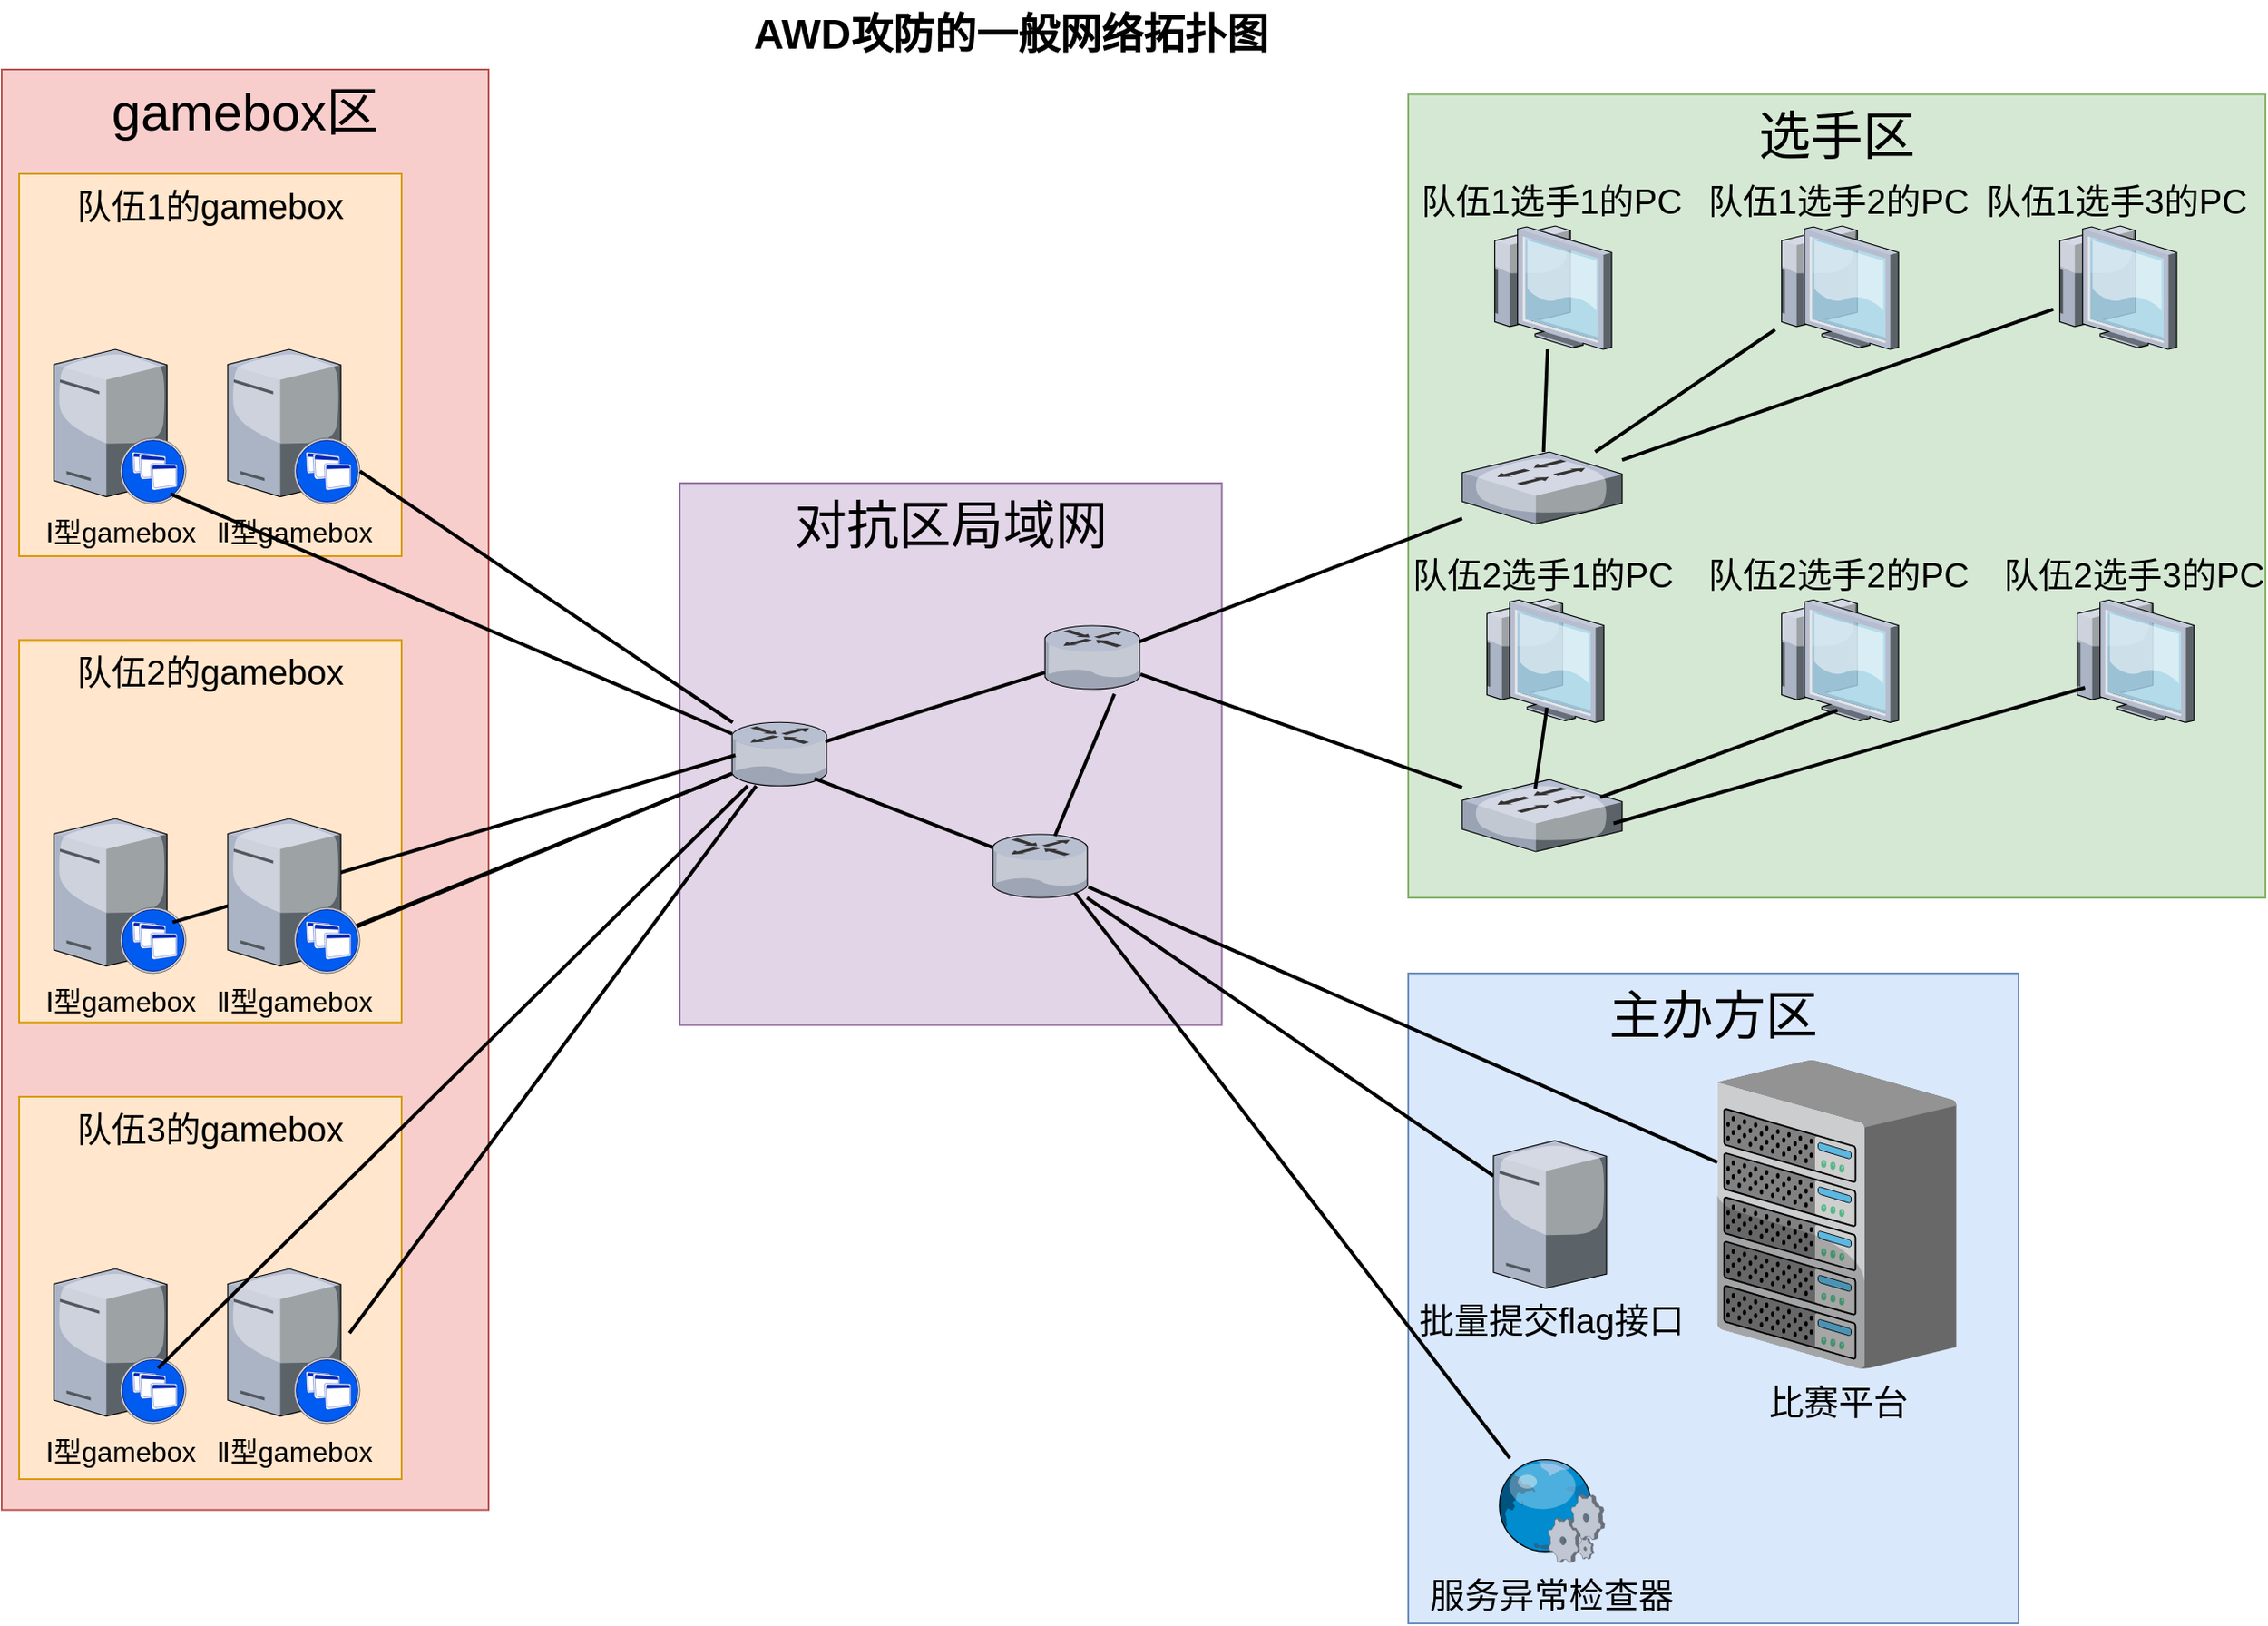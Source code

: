 <mxfile version="21.1.5" type="github">
  <diagram name="Page-1" id="e3a06f82-3646-2815-327d-82caf3d4e204">
    <mxGraphModel dx="1793" dy="988" grid="1" gridSize="10" guides="1" tooltips="1" connect="1" arrows="1" fold="1" page="1" pageScale="1.5" pageWidth="1169" pageHeight="826" background="none" math="0" shadow="0">
      <root>
        <mxCell id="0" style=";html=1;" />
        <mxCell id="1" style=";html=1;" parent="0" />
        <mxCell id="6a7d8f32e03d9370-59" value="gamebox区" style="whiteSpace=wrap;html=1;fillColor=#f8cecc;fontSize=30;strokeColor=#b85450;verticalAlign=top;" parent="1" vertex="1">
          <mxGeometry x="350" y="70" width="280" height="828.75" as="geometry" />
        </mxCell>
        <mxCell id="VbVKWjmdICGIL14PwxE1-16" value="队伍1的gamebox" style="whiteSpace=wrap;html=1;aspect=fixed;fillColor=#ffe6cc;strokeColor=#d79b00;verticalAlign=top;fontSize=20;" vertex="1" parent="1">
          <mxGeometry x="360" y="130" width="220" height="220" as="geometry" />
        </mxCell>
        <mxCell id="VbVKWjmdICGIL14PwxE1-18" value="队伍2的gamebox" style="whiteSpace=wrap;html=1;aspect=fixed;fillColor=#ffe6cc;strokeColor=#d79b00;verticalAlign=top;fontSize=20;" vertex="1" parent="1">
          <mxGeometry x="360" y="398.25" width="220" height="220" as="geometry" />
        </mxCell>
        <mxCell id="VbVKWjmdICGIL14PwxE1-19" value="队伍3的gamebox" style="whiteSpace=wrap;html=1;aspect=fixed;fillColor=#ffe6cc;strokeColor=#d79b00;verticalAlign=top;fontSize=20;" vertex="1" parent="1">
          <mxGeometry x="360" y="661" width="220" height="220" as="geometry" />
        </mxCell>
        <mxCell id="VbVKWjmdICGIL14PwxE1-3" value="对抗区局域网" style="whiteSpace=wrap;html=1;aspect=fixed;fillColor=#e1d5e7;strokeColor=#9673a6;align=center;horizontal=1;verticalAlign=top;fontSize=30;" vertex="1" parent="1">
          <mxGeometry x="740" y="308" width="311.75" height="311.75" as="geometry" />
        </mxCell>
        <mxCell id="6a7d8f32e03d9370-61" value="选手区" style="whiteSpace=wrap;html=1;fillColor=#d5e8d4;fontSize=30;strokeColor=#82b366;verticalAlign=top;" parent="1" vertex="1">
          <mxGeometry x="1159" y="84.25" width="493" height="462.25" as="geometry" />
        </mxCell>
        <mxCell id="6a7d8f32e03d9370-60" value="主办方区" style="whiteSpace=wrap;html=1;fillColor=#dae8fc;fontSize=30;strokeColor=#6c8ebf;verticalAlign=top;" parent="1" vertex="1">
          <mxGeometry x="1159" y="590" width="351" height="374" as="geometry" />
        </mxCell>
        <mxCell id="6a7d8f32e03d9370-8" value="Ⅱ型gamebox" style="verticalLabelPosition=bottom;aspect=fixed;html=1;verticalAlign=top;strokeColor=none;shape=mxgraph.citrix.xenapp_server;fillColor=#66B2FF;gradientColor=#0066CC;fontSize=16;" parent="1" vertex="1">
          <mxGeometry x="480.0" y="760" width="76" height="89" as="geometry" />
        </mxCell>
        <mxCell id="6a7d8f32e03d9370-9" value="Ⅰ型gamebox" style="verticalLabelPosition=bottom;aspect=fixed;html=1;verticalAlign=top;strokeColor=none;shape=mxgraph.citrix.xenapp_server;fillColor=#66B2FF;gradientColor=#0066CC;fontSize=16;" parent="1" vertex="1">
          <mxGeometry x="380.0" y="760" width="76" height="89" as="geometry" />
        </mxCell>
        <mxCell id="6a7d8f32e03d9370-10" value="Ⅰ型gamebox" style="verticalLabelPosition=bottom;aspect=fixed;html=1;verticalAlign=top;strokeColor=none;shape=mxgraph.citrix.xenapp_server;fillColor=#66B2FF;gradientColor=#0066CC;fontSize=16;" parent="1" vertex="1">
          <mxGeometry x="380.0" y="501" width="76" height="89" as="geometry" />
        </mxCell>
        <mxCell id="6a7d8f32e03d9370-12" value="Ⅱ型gamebox" style="verticalLabelPosition=bottom;aspect=fixed;html=1;verticalAlign=top;strokeColor=none;shape=mxgraph.citrix.xenapp_server;fillColor=#66B2FF;gradientColor=#0066CC;fontSize=16;" parent="1" vertex="1">
          <mxGeometry x="480.0" y="231" width="76" height="89" as="geometry" />
        </mxCell>
        <mxCell id="6a7d8f32e03d9370-50" style="edgeStyle=none;rounded=0;html=1;startSize=10;endSize=10;jettySize=auto;orthogonalLoop=1;fontSize=14;endArrow=none;endFill=0;strokeWidth=2;" parent="1" source="VbVKWjmdICGIL14PwxE1-7" target="6a7d8f32e03d9370-16" edge="1">
          <mxGeometry relative="1" as="geometry" />
        </mxCell>
        <mxCell id="6a7d8f32e03d9370-52" style="edgeStyle=none;rounded=0;html=1;startSize=10;endSize=10;jettySize=auto;orthogonalLoop=1;fontSize=14;endArrow=none;endFill=0;strokeWidth=2;exitX=0.923;exitY=0.288;exitDx=0;exitDy=0;exitPerimeter=0;" parent="1" source="VbVKWjmdICGIL14PwxE1-8" target="6a7d8f32e03d9370-26" edge="1">
          <mxGeometry relative="1" as="geometry" />
        </mxCell>
        <mxCell id="6a7d8f32e03d9370-56" style="edgeStyle=none;rounded=0;html=1;startSize=10;endSize=10;jettySize=auto;orthogonalLoop=1;fontSize=14;endArrow=none;endFill=0;strokeWidth=2;" parent="1" source="VbVKWjmdICGIL14PwxE1-7" target="VbVKWjmdICGIL14PwxE1-4" edge="1">
          <mxGeometry relative="1" as="geometry">
            <mxPoint x="1409.0" y="824.473" as="targetPoint" />
          </mxGeometry>
        </mxCell>
        <mxCell id="6a7d8f32e03d9370-13" value="" style="verticalLabelPosition=bottom;aspect=fixed;html=1;verticalAlign=top;strokeColor=none;shape=mxgraph.citrix.router;fillColor=#66B2FF;gradientColor=#0066CC;fontSize=14;" parent="1" vertex="1">
          <mxGeometry x="770" y="445.63" width="55" height="36.5" as="geometry" />
        </mxCell>
        <mxCell id="6a7d8f32e03d9370-16" value="比赛平台" style="verticalLabelPosition=bottom;aspect=fixed;html=1;verticalAlign=top;strokeColor=none;shape=mxgraph.citrix.chassis;fillColor=#66B2FF;gradientColor=#0066CC;fontSize=20;" parent="1" vertex="1">
          <mxGeometry x="1336.75" y="640" width="137.5" height="177.5" as="geometry" />
        </mxCell>
        <mxCell id="6a7d8f32e03d9370-44" style="edgeStyle=none;rounded=0;html=1;startSize=10;endSize=10;jettySize=auto;orthogonalLoop=1;fontSize=14;endArrow=none;endFill=0;strokeWidth=2;" parent="1" source="6a7d8f32e03d9370-12" target="6a7d8f32e03d9370-13" edge="1">
          <mxGeometry relative="1" as="geometry">
            <mxPoint x="820.053" y="249" as="sourcePoint" />
          </mxGeometry>
        </mxCell>
        <mxCell id="6a7d8f32e03d9370-45" style="edgeStyle=none;rounded=0;html=1;startSize=10;endSize=10;jettySize=auto;orthogonalLoop=1;fontSize=14;endArrow=none;endFill=0;strokeWidth=2;exitX=0.97;exitY=0.702;exitDx=0;exitDy=0;exitPerimeter=0;" parent="1" source="6a7d8f32e03d9370-11" target="6a7d8f32e03d9370-13" edge="1">
          <mxGeometry relative="1" as="geometry">
            <mxPoint x="720" y="390" as="sourcePoint" />
          </mxGeometry>
        </mxCell>
        <mxCell id="6a7d8f32e03d9370-46" style="edgeStyle=none;rounded=0;html=1;startSize=10;endSize=10;jettySize=auto;orthogonalLoop=1;fontSize=14;endArrow=none;endFill=0;strokeWidth=2;exitX=0.954;exitY=0.699;exitDx=0;exitDy=0;exitPerimeter=0;" parent="1" source="6a7d8f32e03d9370-11" target="6a7d8f32e03d9370-13" edge="1">
          <mxGeometry relative="1" as="geometry">
            <mxPoint x="834.0" y="544.241" as="sourcePoint" />
          </mxGeometry>
        </mxCell>
        <mxCell id="6a7d8f32e03d9370-47" style="edgeStyle=none;rounded=0;html=1;startSize=10;endSize=10;jettySize=auto;orthogonalLoop=1;fontSize=14;endArrow=none;endFill=0;strokeWidth=2;exitX=0.789;exitY=0.643;exitDx=0;exitDy=0;exitPerimeter=0;" parent="1" source="6a7d8f32e03d9370-9" target="6a7d8f32e03d9370-13" edge="1">
          <mxGeometry relative="1" as="geometry">
            <mxPoint x="834" y="679" as="sourcePoint" />
          </mxGeometry>
        </mxCell>
        <mxCell id="6a7d8f32e03d9370-48" style="edgeStyle=none;rounded=0;html=1;startSize=10;endSize=10;jettySize=auto;orthogonalLoop=1;fontSize=14;endArrow=none;endFill=0;strokeWidth=2;exitX=0.921;exitY=0.416;exitDx=0;exitDy=0;exitPerimeter=0;" parent="1" source="6a7d8f32e03d9370-8" target="6a7d8f32e03d9370-13" edge="1">
          <mxGeometry relative="1" as="geometry">
            <mxPoint x="833.81" y="813" as="sourcePoint" />
          </mxGeometry>
        </mxCell>
        <mxCell id="6a7d8f32e03d9370-53" style="edgeStyle=none;rounded=0;html=1;startSize=10;endSize=10;jettySize=auto;orthogonalLoop=1;fontSize=14;endArrow=none;endFill=0;strokeWidth=2;" parent="1" source="6a7d8f32e03d9370-26" target="6a7d8f32e03d9370-29" edge="1">
          <mxGeometry relative="1" as="geometry" />
        </mxCell>
        <mxCell id="6a7d8f32e03d9370-54" style="edgeStyle=none;rounded=0;html=1;startSize=10;endSize=10;jettySize=auto;orthogonalLoop=1;fontSize=14;endArrow=none;endFill=0;strokeWidth=2;" parent="1" source="6a7d8f32e03d9370-26" target="6a7d8f32e03d9370-28" edge="1">
          <mxGeometry relative="1" as="geometry" />
        </mxCell>
        <mxCell id="6a7d8f32e03d9370-55" style="edgeStyle=none;rounded=0;html=1;startSize=10;endSize=10;jettySize=auto;orthogonalLoop=1;fontSize=14;endArrow=none;endFill=0;strokeWidth=2;" parent="1" source="6a7d8f32e03d9370-26" target="6a7d8f32e03d9370-27" edge="1">
          <mxGeometry relative="1" as="geometry" />
        </mxCell>
        <mxCell id="6a7d8f32e03d9370-26" value="" style="verticalLabelPosition=bottom;aspect=fixed;html=1;verticalAlign=top;strokeColor=none;shape=mxgraph.citrix.switch;fillColor=#66B2FF;gradientColor=#0066CC;fontSize=14;" parent="1" vertex="1">
          <mxGeometry x="1190" y="290" width="92" height="41.5" as="geometry" />
        </mxCell>
        <mxCell id="6a7d8f32e03d9370-27" value="队伍1选手3的PC" style="verticalLabelPosition=top;aspect=fixed;html=1;verticalAlign=bottom;strokeColor=none;shape=mxgraph.citrix.thin_client;fillColor=#66B2FF;gradientColor=#0066CC;fontSize=20;labelPosition=center;align=center;" parent="1" vertex="1">
          <mxGeometry x="1530" y="160" width="71" height="71" as="geometry" />
        </mxCell>
        <mxCell id="6a7d8f32e03d9370-28" value="队伍1选手2的PC" style="verticalLabelPosition=top;aspect=fixed;html=1;verticalAlign=bottom;strokeColor=none;shape=mxgraph.citrix.thin_client;fillColor=#66B2FF;gradientColor=#0066CC;fontSize=20;labelPosition=center;align=center;" parent="1" vertex="1">
          <mxGeometry x="1370" y="160" width="71" height="71" as="geometry" />
        </mxCell>
        <mxCell id="6a7d8f32e03d9370-29" value="队伍1选手1的PC" style="verticalLabelPosition=top;aspect=fixed;html=1;verticalAlign=bottom;strokeColor=none;shape=mxgraph.citrix.thin_client;fillColor=#66B2FF;gradientColor=#0066CC;fontSize=20;labelPosition=center;align=center;" parent="1" vertex="1">
          <mxGeometry x="1205" y="160" width="71" height="71" as="geometry" />
        </mxCell>
        <mxCell id="6a7d8f32e03d9370-49" style="edgeStyle=none;rounded=0;html=1;startSize=10;endSize=10;jettySize=auto;orthogonalLoop=1;fontSize=14;endArrow=none;endFill=0;strokeWidth=2;entryX=0.845;entryY=0.89;entryDx=0;entryDy=0;entryPerimeter=0;" parent="1" source="6a7d8f32e03d9370-30" target="VbVKWjmdICGIL14PwxE1-7" edge="1">
          <mxGeometry relative="1" as="geometry" />
        </mxCell>
        <mxCell id="6a7d8f32e03d9370-30" value="服务异常检查器" style="verticalLabelPosition=bottom;aspect=fixed;html=1;verticalAlign=top;strokeColor=none;shape=mxgraph.citrix.web_service;fillColor=#66B2FF;gradientColor=#0066CC;fontSize=20;" parent="1" vertex="1">
          <mxGeometry x="1209" y="869" width="63" height="60" as="geometry" />
        </mxCell>
        <mxCell id="6a7d8f32e03d9370-62" value="AWD攻防的一般网络拓扑图" style="text;strokeColor=none;fillColor=none;html=1;fontSize=24;fontStyle=1;verticalAlign=middle;align=center;" parent="1" vertex="1">
          <mxGeometry x="499" y="30" width="861" height="40" as="geometry" />
        </mxCell>
        <mxCell id="VbVKWjmdICGIL14PwxE1-4" value="批量提交flag接口" style="verticalLabelPosition=bottom;sketch=0;aspect=fixed;html=1;verticalAlign=top;strokeColor=none;align=center;outlineConnect=0;shape=mxgraph.citrix.license_server;fontSize=20;" vertex="1" parent="1">
          <mxGeometry x="1208" y="686.25" width="65" height="85" as="geometry" />
        </mxCell>
        <mxCell id="VbVKWjmdICGIL14PwxE1-5" value="" style="verticalLabelPosition=bottom;aspect=fixed;html=1;verticalAlign=top;strokeColor=none;shape=mxgraph.citrix.switch;fillColor=#66B2FF;gradientColor=#0066CC;fontSize=14;" vertex="1" parent="1">
          <mxGeometry x="1190" y="478.5" width="92" height="41.5" as="geometry" />
        </mxCell>
        <mxCell id="VbVKWjmdICGIL14PwxE1-7" value="" style="verticalLabelPosition=bottom;aspect=fixed;html=1;verticalAlign=top;strokeColor=none;shape=mxgraph.citrix.router;fillColor=#66B2FF;gradientColor=#0066CC;fontSize=14;" vertex="1" parent="1">
          <mxGeometry x="920" y="510" width="55" height="36.5" as="geometry" />
        </mxCell>
        <mxCell id="VbVKWjmdICGIL14PwxE1-8" value="" style="verticalLabelPosition=bottom;aspect=fixed;html=1;verticalAlign=top;strokeColor=none;shape=mxgraph.citrix.router;fillColor=#66B2FF;gradientColor=#0066CC;fontSize=14;" vertex="1" parent="1">
          <mxGeometry x="950" y="390" width="55" height="36.5" as="geometry" />
        </mxCell>
        <mxCell id="VbVKWjmdICGIL14PwxE1-9" style="edgeStyle=none;rounded=0;html=1;startSize=10;endSize=10;jettySize=auto;orthogonalLoop=1;fontSize=14;endArrow=none;endFill=0;strokeWidth=2;entryX=0.864;entryY=0.884;entryDx=0;entryDy=0;entryPerimeter=0;" edge="1" parent="1" source="VbVKWjmdICGIL14PwxE1-7" target="6a7d8f32e03d9370-13">
          <mxGeometry relative="1" as="geometry">
            <mxPoint x="468" y="863" as="sourcePoint" />
            <mxPoint x="838" y="556" as="targetPoint" />
          </mxGeometry>
        </mxCell>
        <mxCell id="VbVKWjmdICGIL14PwxE1-10" style="edgeStyle=none;rounded=0;html=1;startSize=10;endSize=10;jettySize=auto;orthogonalLoop=1;fontSize=14;endArrow=none;endFill=0;strokeWidth=2;exitX=0.65;exitY=0.027;exitDx=0;exitDy=0;exitPerimeter=0;entryX=0.727;entryY=1.075;entryDx=0;entryDy=0;entryPerimeter=0;" edge="1" parent="1" source="VbVKWjmdICGIL14PwxE1-7" target="VbVKWjmdICGIL14PwxE1-8">
          <mxGeometry relative="1" as="geometry">
            <mxPoint x="478" y="873" as="sourcePoint" />
            <mxPoint x="848" y="566" as="targetPoint" />
          </mxGeometry>
        </mxCell>
        <mxCell id="VbVKWjmdICGIL14PwxE1-11" style="edgeStyle=none;rounded=0;html=1;startSize=10;endSize=10;jettySize=auto;orthogonalLoop=1;fontSize=14;endArrow=none;endFill=0;strokeWidth=2;exitX=0.977;exitY=0.301;exitDx=0;exitDy=0;exitPerimeter=0;" edge="1" parent="1" source="6a7d8f32e03d9370-13" target="VbVKWjmdICGIL14PwxE1-8">
          <mxGeometry relative="1" as="geometry">
            <mxPoint x="488" y="883" as="sourcePoint" />
            <mxPoint x="858" y="576" as="targetPoint" />
          </mxGeometry>
        </mxCell>
        <mxCell id="VbVKWjmdICGIL14PwxE1-12" style="edgeStyle=none;rounded=0;html=1;startSize=10;endSize=10;jettySize=auto;orthogonalLoop=1;fontSize=14;endArrow=none;endFill=0;strokeWidth=2;" edge="1" parent="1" source="VbVKWjmdICGIL14PwxE1-8" target="VbVKWjmdICGIL14PwxE1-5">
          <mxGeometry relative="1" as="geometry">
            <mxPoint x="1010" y="470" as="sourcePoint" />
            <mxPoint x="1241" y="220" as="targetPoint" />
          </mxGeometry>
        </mxCell>
        <mxCell id="VbVKWjmdICGIL14PwxE1-14" value="Ⅰ型gamebox" style="verticalLabelPosition=bottom;aspect=fixed;html=1;verticalAlign=top;strokeColor=none;shape=mxgraph.citrix.xenapp_server;fillColor=#66B2FF;gradientColor=#0066CC;fontSize=16;" vertex="1" parent="1">
          <mxGeometry x="380.0" y="231" width="76" height="89" as="geometry" />
        </mxCell>
        <mxCell id="VbVKWjmdICGIL14PwxE1-15" style="edgeStyle=none;rounded=0;html=1;startSize=10;endSize=10;jettySize=auto;orthogonalLoop=1;fontSize=14;endArrow=none;endFill=0;strokeWidth=2;exitX=0.882;exitY=0.935;exitDx=0;exitDy=0;exitPerimeter=0;" edge="1" parent="1" source="VbVKWjmdICGIL14PwxE1-14" target="6a7d8f32e03d9370-13">
          <mxGeometry relative="1" as="geometry">
            <mxPoint x="474" y="245" as="sourcePoint" />
            <mxPoint x="815" y="523" as="targetPoint" />
          </mxGeometry>
        </mxCell>
        <mxCell id="VbVKWjmdICGIL14PwxE1-21" value="队伍2选手1的PC" style="verticalLabelPosition=top;aspect=fixed;html=1;verticalAlign=bottom;strokeColor=none;shape=mxgraph.citrix.thin_client;fillColor=#66B2FF;gradientColor=#0066CC;fontSize=20;labelPosition=center;align=center;" vertex="1" parent="1">
          <mxGeometry x="1200.5" y="374.63" width="71" height="71" as="geometry" />
        </mxCell>
        <mxCell id="VbVKWjmdICGIL14PwxE1-22" value="队伍2选手2的PC" style="verticalLabelPosition=top;aspect=fixed;html=1;verticalAlign=bottom;strokeColor=none;shape=mxgraph.citrix.thin_client;fillColor=#66B2FF;gradientColor=#0066CC;fontSize=20;labelPosition=center;align=center;" vertex="1" parent="1">
          <mxGeometry x="1370" y="374.63" width="71" height="71" as="geometry" />
        </mxCell>
        <mxCell id="VbVKWjmdICGIL14PwxE1-23" value="队伍2选手3的PC" style="verticalLabelPosition=top;aspect=fixed;html=1;verticalAlign=bottom;strokeColor=none;shape=mxgraph.citrix.thin_client;fillColor=#66B2FF;gradientColor=#0066CC;fontSize=20;labelPosition=center;align=center;" vertex="1" parent="1">
          <mxGeometry x="1540" y="374.63" width="71" height="71" as="geometry" />
        </mxCell>
        <mxCell id="VbVKWjmdICGIL14PwxE1-24" style="edgeStyle=none;rounded=0;html=1;startSize=10;endSize=10;jettySize=auto;orthogonalLoop=1;fontSize=14;endArrow=none;endFill=0;strokeWidth=2;exitX=0.457;exitY=0.127;exitDx=0;exitDy=0;exitPerimeter=0;entryX=0.539;entryY=0.88;entryDx=0;entryDy=0;entryPerimeter=0;" edge="1" parent="1" source="VbVKWjmdICGIL14PwxE1-5" target="VbVKWjmdICGIL14PwxE1-21">
          <mxGeometry relative="1" as="geometry">
            <mxPoint x="1292" y="305" as="sourcePoint" />
            <mxPoint x="1540" y="218" as="targetPoint" />
          </mxGeometry>
        </mxCell>
        <mxCell id="VbVKWjmdICGIL14PwxE1-25" style="edgeStyle=none;rounded=0;html=1;startSize=10;endSize=10;jettySize=auto;orthogonalLoop=1;fontSize=14;endArrow=none;endFill=0;strokeWidth=2;exitX=0.864;exitY=0.247;exitDx=0;exitDy=0;exitPerimeter=0;entryX=0.504;entryY=0.903;entryDx=0;entryDy=0;entryPerimeter=0;" edge="1" parent="1" source="VbVKWjmdICGIL14PwxE1-5" target="VbVKWjmdICGIL14PwxE1-22">
          <mxGeometry relative="1" as="geometry">
            <mxPoint x="1302" y="315" as="sourcePoint" />
            <mxPoint x="1550" y="228" as="targetPoint" />
          </mxGeometry>
        </mxCell>
        <mxCell id="VbVKWjmdICGIL14PwxE1-26" style="edgeStyle=none;rounded=0;html=1;startSize=10;endSize=10;jettySize=auto;orthogonalLoop=1;fontSize=14;endArrow=none;endFill=0;strokeWidth=2;exitX=0.946;exitY=0.608;exitDx=0;exitDy=0;exitPerimeter=0;entryX=0.116;entryY=0.718;entryDx=0;entryDy=0;entryPerimeter=0;" edge="1" parent="1" source="VbVKWjmdICGIL14PwxE1-5" target="VbVKWjmdICGIL14PwxE1-23">
          <mxGeometry relative="1" as="geometry">
            <mxPoint x="1312" y="325" as="sourcePoint" />
            <mxPoint x="1560" y="238" as="targetPoint" />
          </mxGeometry>
        </mxCell>
        <mxCell id="VbVKWjmdICGIL14PwxE1-27" value="" style="edgeStyle=none;rounded=0;html=1;startSize=10;endSize=10;jettySize=auto;orthogonalLoop=1;fontSize=14;endArrow=none;endFill=0;strokeWidth=2;entryX=0.036;entryY=0.517;entryDx=0;entryDy=0;entryPerimeter=0;exitX=0.898;exitY=0.671;exitDx=0;exitDy=0;exitPerimeter=0;" edge="1" parent="1" source="6a7d8f32e03d9370-10" target="6a7d8f32e03d9370-13">
          <mxGeometry relative="1" as="geometry">
            <mxPoint x="453" y="563" as="sourcePoint" />
            <mxPoint x="770" y="472" as="targetPoint" />
          </mxGeometry>
        </mxCell>
        <mxCell id="6a7d8f32e03d9370-11" value="Ⅱ型gamebox" style="verticalLabelPosition=bottom;aspect=fixed;html=1;verticalAlign=top;strokeColor=none;shape=mxgraph.citrix.xenapp_server;fillColor=#66B2FF;gradientColor=#0066CC;fontSize=16;" parent="1" vertex="1">
          <mxGeometry x="480.0" y="501" width="76" height="89" as="geometry" />
        </mxCell>
      </root>
    </mxGraphModel>
  </diagram>
</mxfile>
